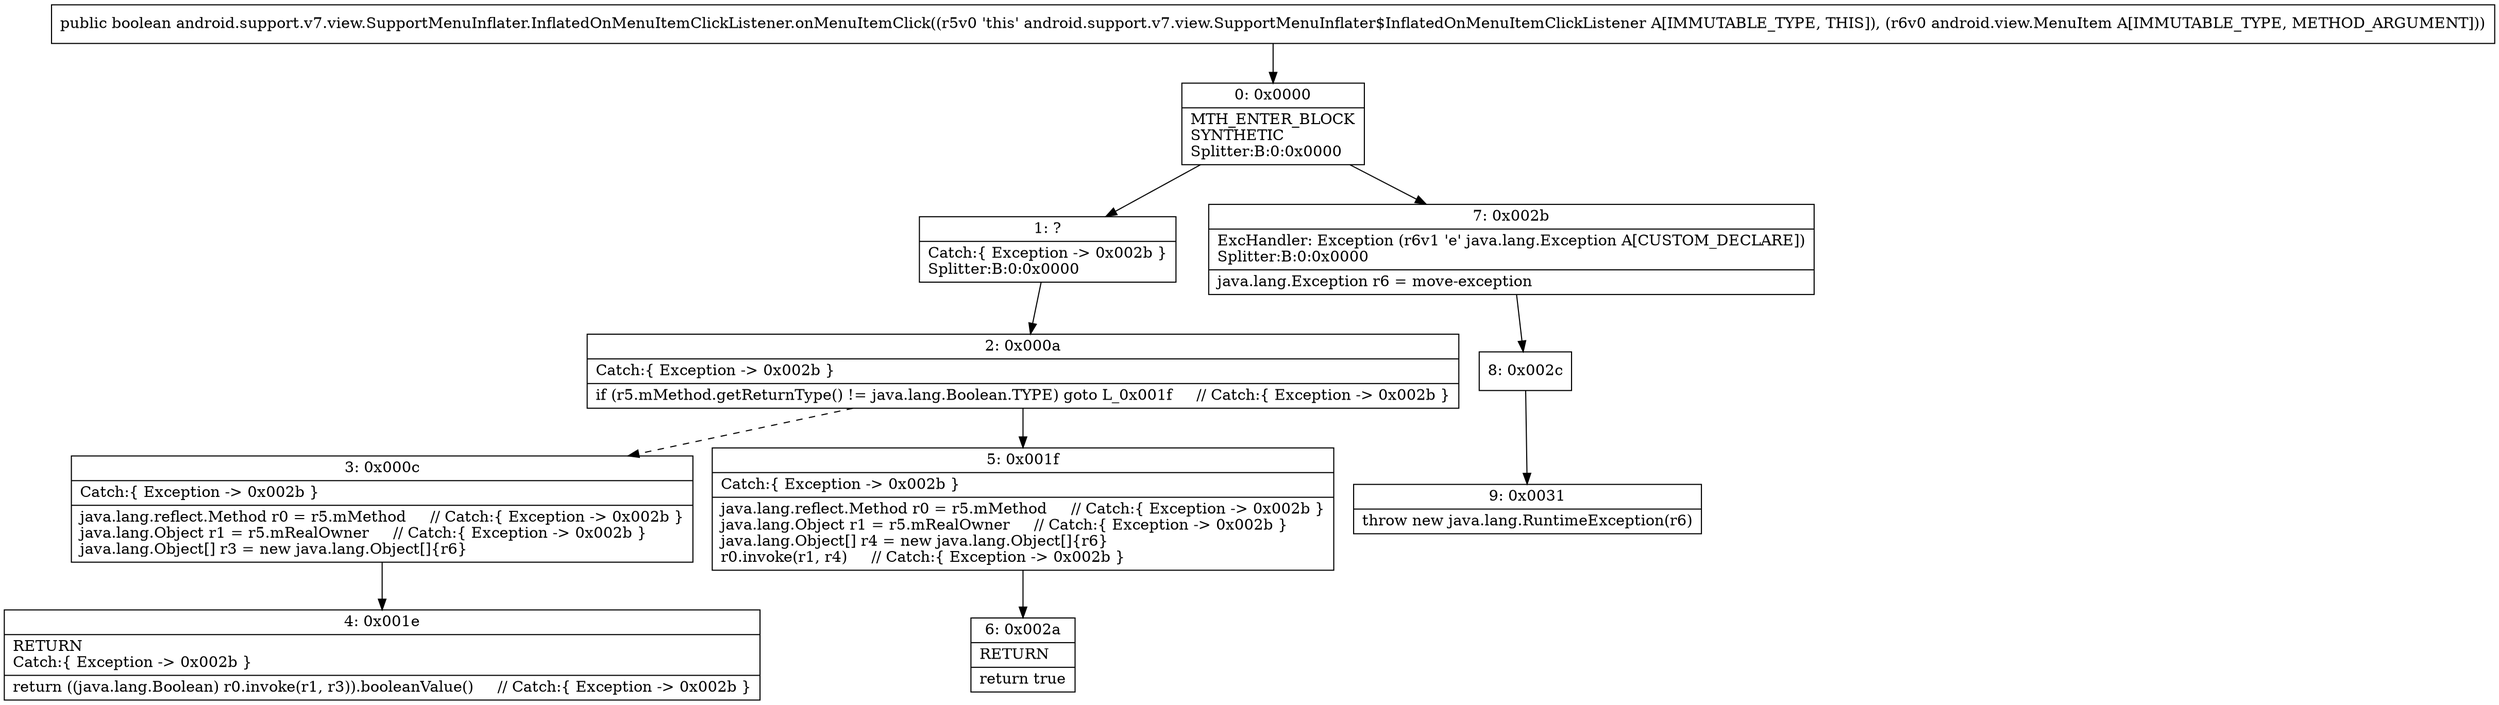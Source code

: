 digraph "CFG forandroid.support.v7.view.SupportMenuInflater.InflatedOnMenuItemClickListener.onMenuItemClick(Landroid\/view\/MenuItem;)Z" {
Node_0 [shape=record,label="{0\:\ 0x0000|MTH_ENTER_BLOCK\lSYNTHETIC\lSplitter:B:0:0x0000\l}"];
Node_1 [shape=record,label="{1\:\ ?|Catch:\{ Exception \-\> 0x002b \}\lSplitter:B:0:0x0000\l}"];
Node_2 [shape=record,label="{2\:\ 0x000a|Catch:\{ Exception \-\> 0x002b \}\l|if (r5.mMethod.getReturnType() != java.lang.Boolean.TYPE) goto L_0x001f     \/\/ Catch:\{ Exception \-\> 0x002b \}\l}"];
Node_3 [shape=record,label="{3\:\ 0x000c|Catch:\{ Exception \-\> 0x002b \}\l|java.lang.reflect.Method r0 = r5.mMethod     \/\/ Catch:\{ Exception \-\> 0x002b \}\ljava.lang.Object r1 = r5.mRealOwner     \/\/ Catch:\{ Exception \-\> 0x002b \}\ljava.lang.Object[] r3 = new java.lang.Object[]\{r6\}\l}"];
Node_4 [shape=record,label="{4\:\ 0x001e|RETURN\lCatch:\{ Exception \-\> 0x002b \}\l|return ((java.lang.Boolean) r0.invoke(r1, r3)).booleanValue()     \/\/ Catch:\{ Exception \-\> 0x002b \}\l}"];
Node_5 [shape=record,label="{5\:\ 0x001f|Catch:\{ Exception \-\> 0x002b \}\l|java.lang.reflect.Method r0 = r5.mMethod     \/\/ Catch:\{ Exception \-\> 0x002b \}\ljava.lang.Object r1 = r5.mRealOwner     \/\/ Catch:\{ Exception \-\> 0x002b \}\ljava.lang.Object[] r4 = new java.lang.Object[]\{r6\}\lr0.invoke(r1, r4)     \/\/ Catch:\{ Exception \-\> 0x002b \}\l}"];
Node_6 [shape=record,label="{6\:\ 0x002a|RETURN\l|return true\l}"];
Node_7 [shape=record,label="{7\:\ 0x002b|ExcHandler: Exception (r6v1 'e' java.lang.Exception A[CUSTOM_DECLARE])\lSplitter:B:0:0x0000\l|java.lang.Exception r6 = move\-exception\l}"];
Node_8 [shape=record,label="{8\:\ 0x002c}"];
Node_9 [shape=record,label="{9\:\ 0x0031|throw new java.lang.RuntimeException(r6)\l}"];
MethodNode[shape=record,label="{public boolean android.support.v7.view.SupportMenuInflater.InflatedOnMenuItemClickListener.onMenuItemClick((r5v0 'this' android.support.v7.view.SupportMenuInflater$InflatedOnMenuItemClickListener A[IMMUTABLE_TYPE, THIS]), (r6v0 android.view.MenuItem A[IMMUTABLE_TYPE, METHOD_ARGUMENT])) }"];
MethodNode -> Node_0;
Node_0 -> Node_1;
Node_0 -> Node_7;
Node_1 -> Node_2;
Node_2 -> Node_3[style=dashed];
Node_2 -> Node_5;
Node_3 -> Node_4;
Node_5 -> Node_6;
Node_7 -> Node_8;
Node_8 -> Node_9;
}

